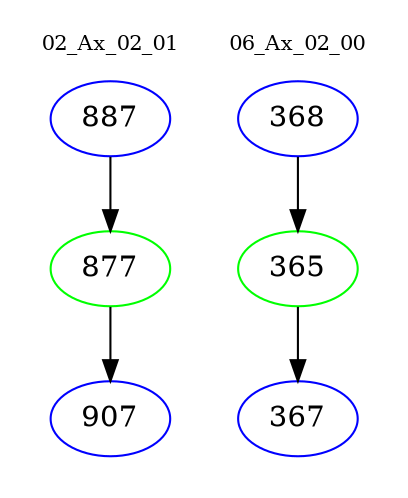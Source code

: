 digraph{
subgraph cluster_0 {
color = white
label = "02_Ax_02_01";
fontsize=10;
T0_887 [label="887", color="blue"]
T0_887 -> T0_877 [color="black"]
T0_877 [label="877", color="green"]
T0_877 -> T0_907 [color="black"]
T0_907 [label="907", color="blue"]
}
subgraph cluster_1 {
color = white
label = "06_Ax_02_00";
fontsize=10;
T1_368 [label="368", color="blue"]
T1_368 -> T1_365 [color="black"]
T1_365 [label="365", color="green"]
T1_365 -> T1_367 [color="black"]
T1_367 [label="367", color="blue"]
}
}
